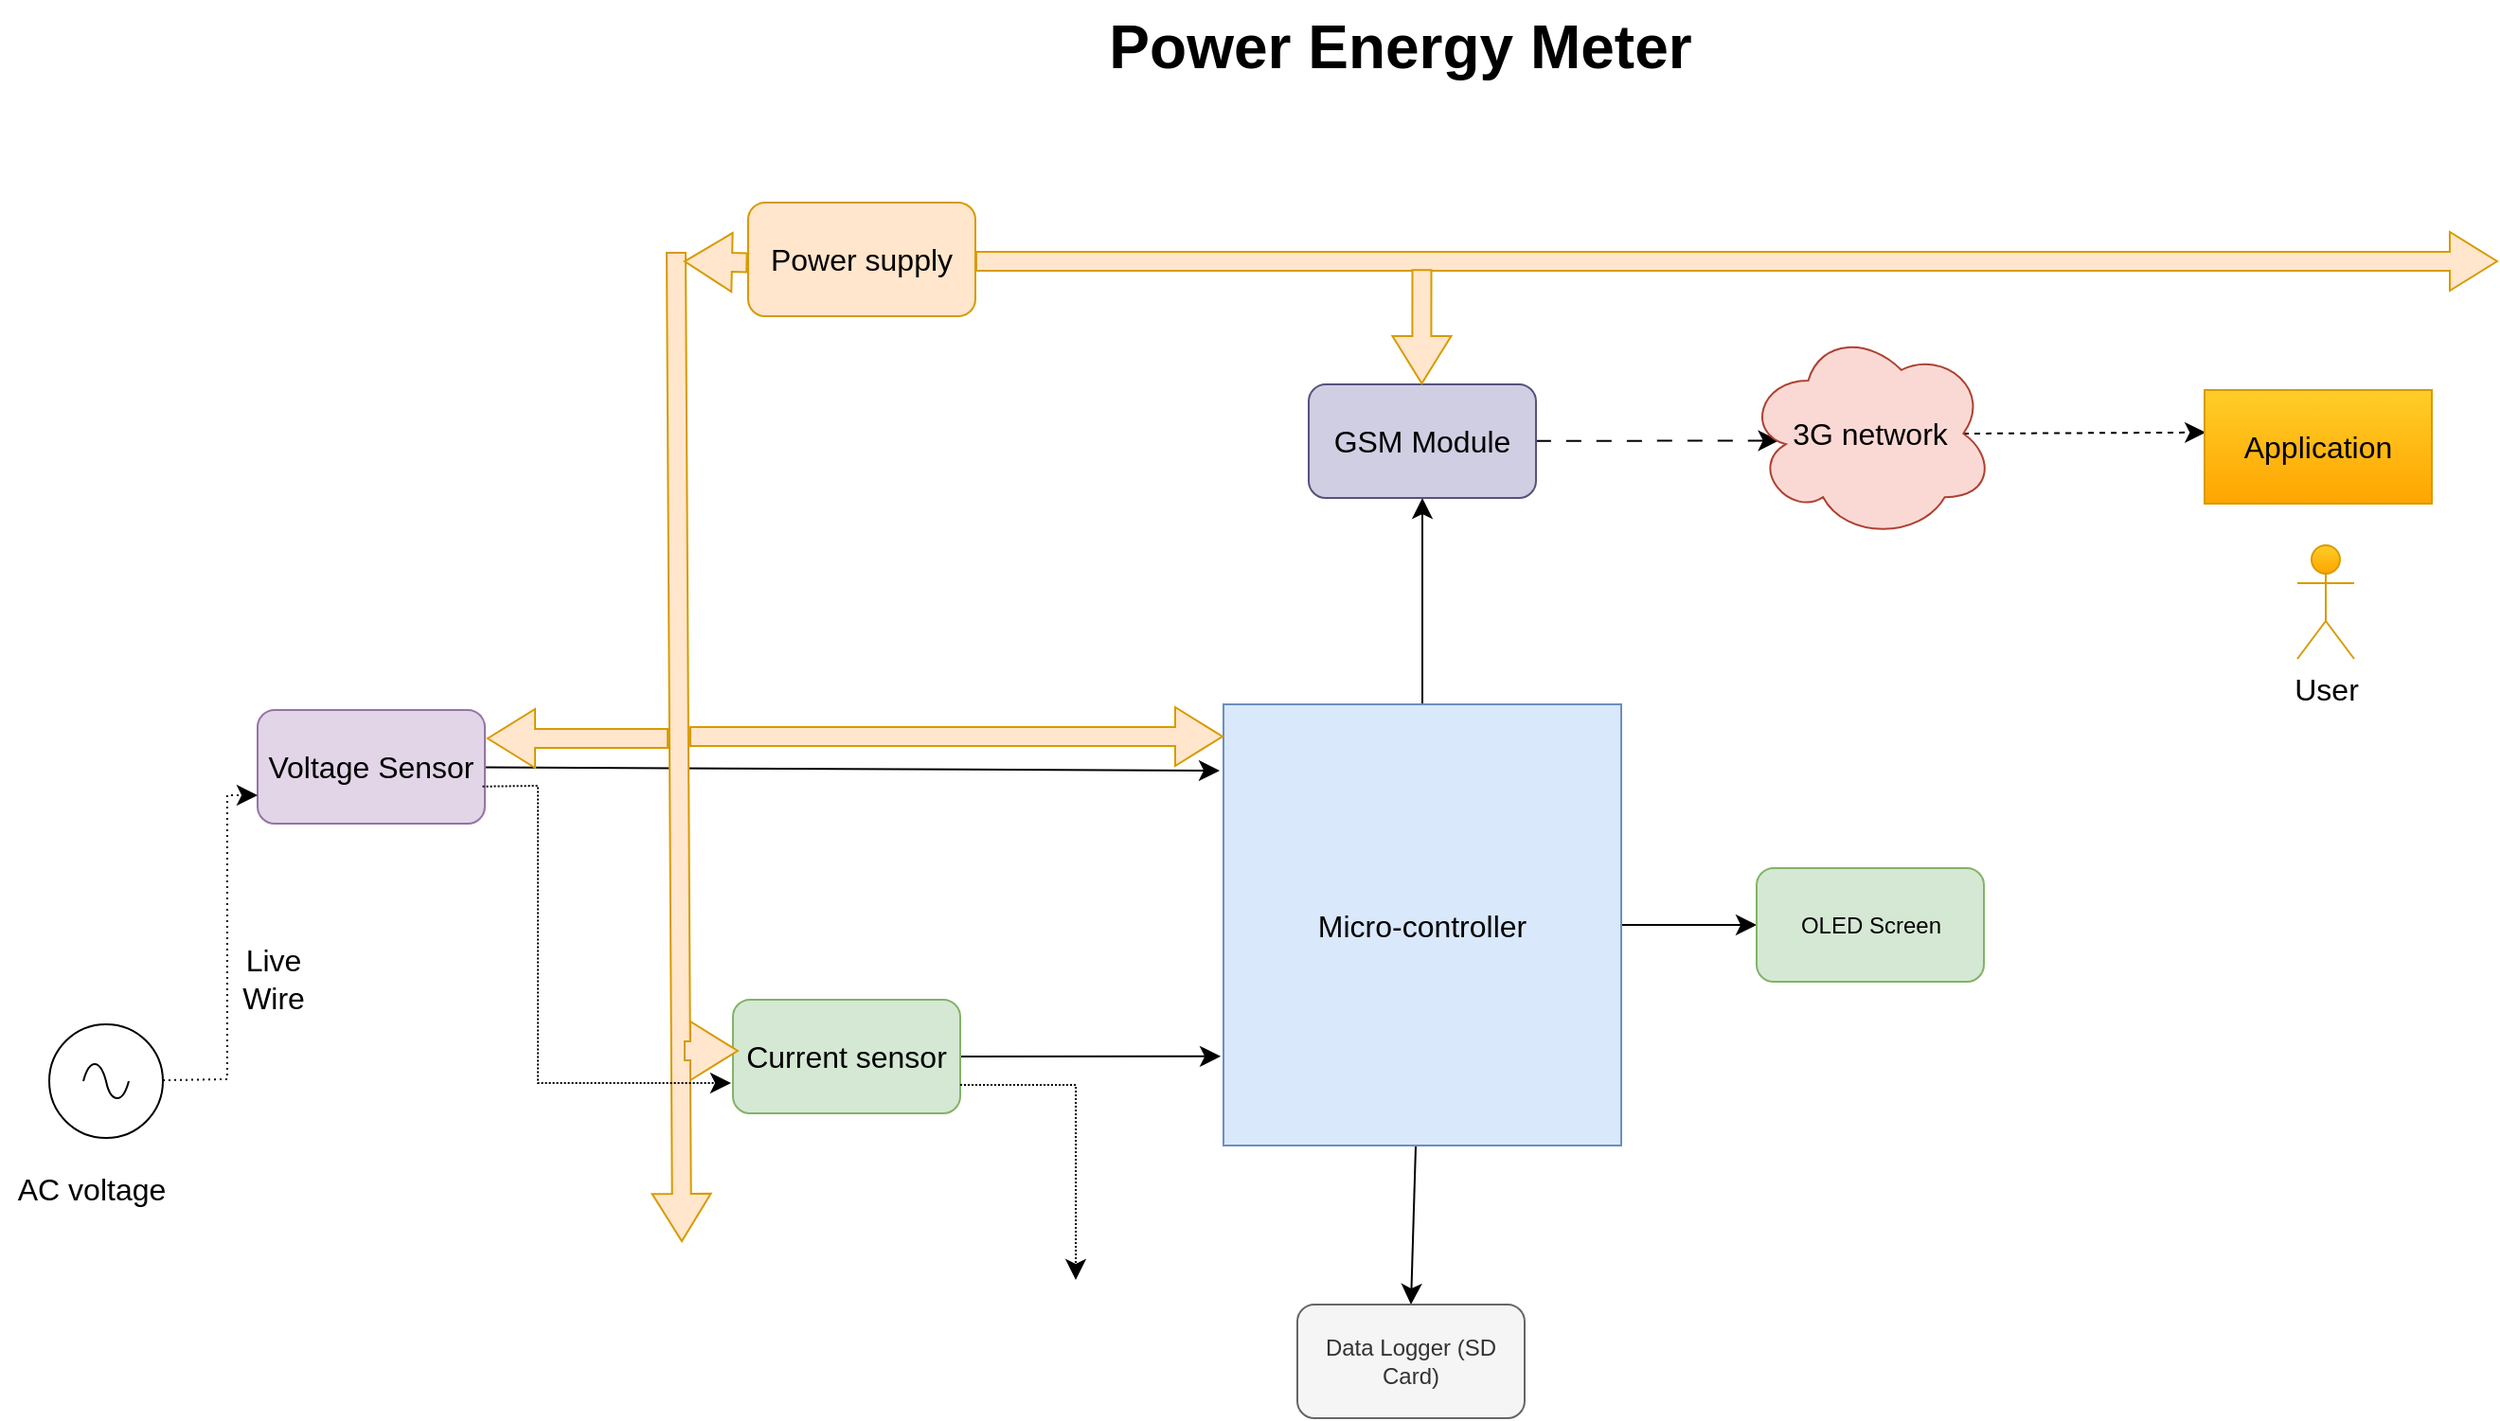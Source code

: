 <mxfile version="21.5.1" type="device">
  <diagram name="Page-1" id="AaUq_ZtWOVlTvAVf8FJu">
    <mxGraphModel dx="1941" dy="1098" grid="0" gridSize="10" guides="1" tooltips="1" connect="1" arrows="1" fold="1" page="0" pageScale="1" pageWidth="1654" pageHeight="1169" math="0" shadow="0">
      <root>
        <mxCell id="0" />
        <mxCell id="1" parent="0" />
        <mxCell id="3SbGRUDJCTW1QEdlGTZe-13" style="edgeStyle=none;curved=1;rounded=0;orthogonalLoop=1;jettySize=auto;html=1;entryX=0.5;entryY=1;entryDx=0;entryDy=0;fontSize=12;startSize=8;endSize=8;" edge="1" parent="1" source="3SbGRUDJCTW1QEdlGTZe-1" target="3SbGRUDJCTW1QEdlGTZe-7">
          <mxGeometry relative="1" as="geometry" />
        </mxCell>
        <mxCell id="3SbGRUDJCTW1QEdlGTZe-39" style="edgeStyle=none;shape=connector;rounded=0;orthogonalLoop=1;jettySize=auto;html=1;entryX=0;entryY=0.5;entryDx=0;entryDy=0;labelBackgroundColor=default;strokeColor=default;fontFamily=Helvetica;fontSize=12;fontColor=default;endArrow=classic;startSize=8;endSize=8;" edge="1" parent="1" source="3SbGRUDJCTW1QEdlGTZe-1" target="3SbGRUDJCTW1QEdlGTZe-38">
          <mxGeometry relative="1" as="geometry" />
        </mxCell>
        <mxCell id="3SbGRUDJCTW1QEdlGTZe-41" style="edgeStyle=none;shape=connector;rounded=0;orthogonalLoop=1;jettySize=auto;html=1;entryX=0.5;entryY=0;entryDx=0;entryDy=0;labelBackgroundColor=default;strokeColor=default;fontFamily=Helvetica;fontSize=12;fontColor=default;endArrow=classic;startSize=8;endSize=8;" edge="1" parent="1" source="3SbGRUDJCTW1QEdlGTZe-1" target="3SbGRUDJCTW1QEdlGTZe-40">
          <mxGeometry relative="1" as="geometry" />
        </mxCell>
        <mxCell id="3SbGRUDJCTW1QEdlGTZe-1" value="Micro-controller" style="whiteSpace=wrap;html=1;fontSize=16;fillColor=#dae8fc;strokeColor=#6c8ebf;" vertex="1" parent="1">
          <mxGeometry x="-27" y="93" width="210" height="233" as="geometry" />
        </mxCell>
        <mxCell id="3SbGRUDJCTW1QEdlGTZe-11" style="edgeStyle=none;curved=1;rounded=0;orthogonalLoop=1;jettySize=auto;html=1;fontSize=12;startSize=8;endSize=8;" edge="1" parent="1" source="3SbGRUDJCTW1QEdlGTZe-3">
          <mxGeometry relative="1" as="geometry">
            <mxPoint x="-29" y="128" as="targetPoint" />
          </mxGeometry>
        </mxCell>
        <mxCell id="3SbGRUDJCTW1QEdlGTZe-3" value="Voltage Sensor" style="rounded=1;whiteSpace=wrap;html=1;fontSize=16;fillColor=#e1d5e7;strokeColor=#9673a6;" vertex="1" parent="1">
          <mxGeometry x="-537" y="96" width="120" height="60" as="geometry" />
        </mxCell>
        <mxCell id="3SbGRUDJCTW1QEdlGTZe-12" style="edgeStyle=none;curved=1;rounded=0;orthogonalLoop=1;jettySize=auto;html=1;entryX=-0.007;entryY=0.798;entryDx=0;entryDy=0;entryPerimeter=0;fontSize=12;startSize=8;endSize=8;" edge="1" parent="1" source="3SbGRUDJCTW1QEdlGTZe-5" target="3SbGRUDJCTW1QEdlGTZe-1">
          <mxGeometry relative="1" as="geometry" />
        </mxCell>
        <mxCell id="3SbGRUDJCTW1QEdlGTZe-5" value="Current sensor" style="rounded=1;whiteSpace=wrap;html=1;fontSize=16;fillColor=#d5e8d4;strokeColor=#82b366;" vertex="1" parent="1">
          <mxGeometry x="-286" y="249" width="120" height="60" as="geometry" />
        </mxCell>
        <mxCell id="3SbGRUDJCTW1QEdlGTZe-6" value="Power supply" style="rounded=1;whiteSpace=wrap;html=1;fontSize=16;fillColor=#ffe6cc;strokeColor=#d79b00;" vertex="1" parent="1">
          <mxGeometry x="-278" y="-172" width="120" height="60" as="geometry" />
        </mxCell>
        <mxCell id="3SbGRUDJCTW1QEdlGTZe-14" style="edgeStyle=none;curved=1;rounded=0;orthogonalLoop=1;jettySize=auto;html=1;entryX=0.132;entryY=0.533;entryDx=0;entryDy=0;entryPerimeter=0;fontSize=12;startSize=8;endSize=8;dashed=1;dashPattern=8 8;" edge="1" parent="1" source="3SbGRUDJCTW1QEdlGTZe-7" target="3SbGRUDJCTW1QEdlGTZe-8">
          <mxGeometry relative="1" as="geometry" />
        </mxCell>
        <mxCell id="3SbGRUDJCTW1QEdlGTZe-7" value="GSM Module" style="rounded=1;whiteSpace=wrap;html=1;fontSize=16;fillColor=#d0cee2;strokeColor=#56517e;" vertex="1" parent="1">
          <mxGeometry x="18" y="-76" width="120" height="60" as="geometry" />
        </mxCell>
        <mxCell id="3SbGRUDJCTW1QEdlGTZe-15" style="edgeStyle=none;curved=1;rounded=0;orthogonalLoop=1;jettySize=auto;html=1;entryX=0.005;entryY=0.373;entryDx=0;entryDy=0;entryPerimeter=0;fontSize=12;startSize=8;endSize=8;exitX=0.875;exitY=0.5;exitDx=0;exitDy=0;exitPerimeter=0;dashed=1;" edge="1" parent="1" source="3SbGRUDJCTW1QEdlGTZe-8" target="3SbGRUDJCTW1QEdlGTZe-9">
          <mxGeometry relative="1" as="geometry" />
        </mxCell>
        <mxCell id="3SbGRUDJCTW1QEdlGTZe-8" value="3G network" style="ellipse;shape=cloud;whiteSpace=wrap;html=1;fontSize=16;fillColor=#fad9d5;strokeColor=#ae4132;" vertex="1" parent="1">
          <mxGeometry x="249" y="-106" width="131" height="112" as="geometry" />
        </mxCell>
        <mxCell id="3SbGRUDJCTW1QEdlGTZe-9" value="Application" style="whiteSpace=wrap;html=1;fontSize=16;fillColor=#ffcd28;gradientColor=#ffa500;strokeColor=#d79b00;" vertex="1" parent="1">
          <mxGeometry x="491" y="-73" width="120" height="60" as="geometry" />
        </mxCell>
        <mxCell id="3SbGRUDJCTW1QEdlGTZe-10" value="User" style="shape=umlActor;verticalLabelPosition=bottom;verticalAlign=top;html=1;outlineConnect=0;fontSize=16;fillColor=#ffcd28;gradientColor=#ffa500;strokeColor=#d79b00;" vertex="1" parent="1">
          <mxGeometry x="540" y="9" width="30" height="60" as="geometry" />
        </mxCell>
        <mxCell id="3SbGRUDJCTW1QEdlGTZe-18" value="" style="shape=flexArrow;endArrow=classic;html=1;rounded=0;fontSize=12;startSize=8;endSize=8;curved=1;fillColor=#ffe6cc;strokeColor=#d79b00;" edge="1" parent="1">
          <mxGeometry width="50" height="50" relative="1" as="geometry">
            <mxPoint x="-158" y="-141" as="sourcePoint" />
            <mxPoint x="646" y="-141" as="targetPoint" />
          </mxGeometry>
        </mxCell>
        <mxCell id="3SbGRUDJCTW1QEdlGTZe-19" value="" style="shape=flexArrow;endArrow=classic;html=1;rounded=0;fontSize=12;startSize=8;endSize=8;curved=1;fillColor=#ffe6cc;strokeColor=#d79b00;" edge="1" parent="1">
          <mxGeometry width="50" height="50" relative="1" as="geometry">
            <mxPoint x="-316" y="-146" as="sourcePoint" />
            <mxPoint x="-313" y="377" as="targetPoint" />
          </mxGeometry>
        </mxCell>
        <mxCell id="3SbGRUDJCTW1QEdlGTZe-20" value="" style="shape=flexArrow;endArrow=classic;html=1;rounded=0;fontSize=12;startSize=8;endSize=8;curved=1;fillColor=#ffe6cc;strokeColor=#d79b00;" edge="1" parent="1">
          <mxGeometry width="50" height="50" relative="1" as="geometry">
            <mxPoint x="-320" y="111" as="sourcePoint" />
            <mxPoint x="-416" y="111" as="targetPoint" />
          </mxGeometry>
        </mxCell>
        <mxCell id="3SbGRUDJCTW1QEdlGTZe-21" value="" style="shape=flexArrow;endArrow=classic;html=1;rounded=0;fontSize=12;startSize=8;endSize=8;curved=1;entryX=0;entryY=0.5;entryDx=0;entryDy=0;fillColor=#ffe6cc;strokeColor=#d79b00;" edge="1" parent="1">
          <mxGeometry width="50" height="50" relative="1" as="geometry">
            <mxPoint x="-312" y="276" as="sourcePoint" />
            <mxPoint x="-283" y="276" as="targetPoint" />
          </mxGeometry>
        </mxCell>
        <mxCell id="3SbGRUDJCTW1QEdlGTZe-24" value="" style="shape=flexArrow;endArrow=classic;html=1;rounded=0;fontSize=12;startSize=8;endSize=8;curved=1;exitX=-0.002;exitY=0.529;exitDx=0;exitDy=0;exitPerimeter=0;fillColor=#ffe6cc;strokeColor=#d79b00;" edge="1" parent="1" source="3SbGRUDJCTW1QEdlGTZe-6">
          <mxGeometry width="50" height="50" relative="1" as="geometry">
            <mxPoint x="-226" y="-60" as="sourcePoint" />
            <mxPoint x="-312" y="-141" as="targetPoint" />
          </mxGeometry>
        </mxCell>
        <mxCell id="3SbGRUDJCTW1QEdlGTZe-27" style="edgeStyle=none;rounded=0;orthogonalLoop=1;jettySize=auto;html=1;entryX=0;entryY=0.75;entryDx=0;entryDy=0;fontSize=12;startSize=8;endSize=8;dashed=1;dashPattern=1 2;" edge="1" parent="1" source="3SbGRUDJCTW1QEdlGTZe-25" target="3SbGRUDJCTW1QEdlGTZe-3">
          <mxGeometry relative="1" as="geometry">
            <Array as="points">
              <mxPoint x="-553" y="291" />
              <mxPoint x="-553" y="141" />
            </Array>
          </mxGeometry>
        </mxCell>
        <mxCell id="3SbGRUDJCTW1QEdlGTZe-25" value="" style="pointerEvents=1;verticalLabelPosition=bottom;shadow=0;dashed=0;align=center;html=1;verticalAlign=top;shape=mxgraph.electrical.signal_sources.source;aspect=fixed;points=[[0.5,0,0],[1,0.5,0],[0.5,1,0],[0,0.5,0]];elSignalType=ac;fontSize=16;" vertex="1" parent="1">
          <mxGeometry x="-647" y="262" width="60" height="60" as="geometry" />
        </mxCell>
        <mxCell id="3SbGRUDJCTW1QEdlGTZe-26" value="" style="edgeStyle=none;orthogonalLoop=1;jettySize=auto;html=1;rounded=0;fontSize=12;startSize=8;endSize=8;exitX=0.99;exitY=0.673;exitDx=0;exitDy=0;exitPerimeter=0;dashed=1;dashPattern=1 1;" edge="1" parent="1" source="3SbGRUDJCTW1QEdlGTZe-3">
          <mxGeometry width="140" relative="1" as="geometry">
            <mxPoint x="-365" y="293" as="sourcePoint" />
            <mxPoint x="-287" y="293" as="targetPoint" />
            <Array as="points">
              <mxPoint x="-389" y="136" />
              <mxPoint x="-389" y="293" />
            </Array>
          </mxGeometry>
        </mxCell>
        <mxCell id="3SbGRUDJCTW1QEdlGTZe-28" value="AC voltage" style="text;html=1;align=center;verticalAlign=middle;resizable=0;points=[];autosize=1;strokeColor=none;fillColor=none;fontSize=16;" vertex="1" parent="1">
          <mxGeometry x="-673" y="333" width="96" height="31" as="geometry" />
        </mxCell>
        <mxCell id="3SbGRUDJCTW1QEdlGTZe-29" value="Live&lt;br&gt;Wire" style="text;html=1;align=center;verticalAlign=middle;resizable=0;points=[];autosize=1;strokeColor=none;fillColor=none;fontSize=16;" vertex="1" parent="1">
          <mxGeometry x="-555" y="213" width="51" height="50" as="geometry" />
        </mxCell>
        <mxCell id="3SbGRUDJCTW1QEdlGTZe-30" value="&lt;b&gt;&lt;font style=&quot;font-size: 32px;&quot;&gt;Power Energy Meter&lt;/font&gt;&lt;/b&gt;" style="text;html=1;align=center;verticalAlign=middle;resizable=0;points=[];autosize=1;strokeColor=none;fillColor=none;fontSize=16;" vertex="1" parent="1">
          <mxGeometry x="-97" y="-279" width="326" height="50" as="geometry" />
        </mxCell>
        <mxCell id="3SbGRUDJCTW1QEdlGTZe-32" value="" style="edgeStyle=none;orthogonalLoop=1;jettySize=auto;html=1;rounded=0;fontSize=12;startSize=8;endSize=8;exitX=1;exitY=0.75;exitDx=0;exitDy=0;dashed=1;dashPattern=1 1;" edge="1" parent="1" source="3SbGRUDJCTW1QEdlGTZe-5">
          <mxGeometry width="140" relative="1" as="geometry">
            <mxPoint x="-226" y="329" as="sourcePoint" />
            <mxPoint x="-105" y="397" as="targetPoint" />
            <Array as="points">
              <mxPoint x="-105" y="294" />
            </Array>
          </mxGeometry>
        </mxCell>
        <mxCell id="3SbGRUDJCTW1QEdlGTZe-33" value="" style="shape=flexArrow;endArrow=classic;html=1;rounded=0;labelBackgroundColor=default;strokeColor=#d79b00;fontFamily=Helvetica;fontSize=12;fontColor=default;startSize=8;endSize=8;entryX=0;entryY=0.073;entryDx=0;entryDy=0;entryPerimeter=0;fillColor=#ffe6cc;" edge="1" parent="1" target="3SbGRUDJCTW1QEdlGTZe-1">
          <mxGeometry width="50" height="50" relative="1" as="geometry">
            <mxPoint x="-309" y="110" as="sourcePoint" />
            <mxPoint x="-29" y="114" as="targetPoint" />
          </mxGeometry>
        </mxCell>
        <mxCell id="3SbGRUDJCTW1QEdlGTZe-34" value="" style="shape=flexArrow;endArrow=classic;html=1;rounded=0;labelBackgroundColor=default;strokeColor=#d79b00;fontFamily=Helvetica;fontSize=12;fontColor=default;startSize=8;endSize=8;entryX=0.458;entryY=-0.002;entryDx=0;entryDy=0;entryPerimeter=0;fillColor=#ffe6cc;" edge="1" parent="1">
          <mxGeometry width="50" height="50" relative="1" as="geometry">
            <mxPoint x="77.75" y="-136.88" as="sourcePoint" />
            <mxPoint x="77.71" y="-76" as="targetPoint" />
          </mxGeometry>
        </mxCell>
        <mxCell id="3SbGRUDJCTW1QEdlGTZe-38" value="OLED Screen" style="rounded=1;whiteSpace=wrap;html=1;fontFamily=Helvetica;fontSize=12;fillColor=#d5e8d4;strokeColor=#82b366;" vertex="1" parent="1">
          <mxGeometry x="254.5" y="179.5" width="120" height="60" as="geometry" />
        </mxCell>
        <mxCell id="3SbGRUDJCTW1QEdlGTZe-40" value="Data Logger (SD Card)" style="rounded=1;whiteSpace=wrap;html=1;fontFamily=Helvetica;fontSize=12;fontColor=#333333;fillColor=#f5f5f5;strokeColor=#666666;" vertex="1" parent="1">
          <mxGeometry x="12" y="410" width="120" height="60" as="geometry" />
        </mxCell>
      </root>
    </mxGraphModel>
  </diagram>
</mxfile>
